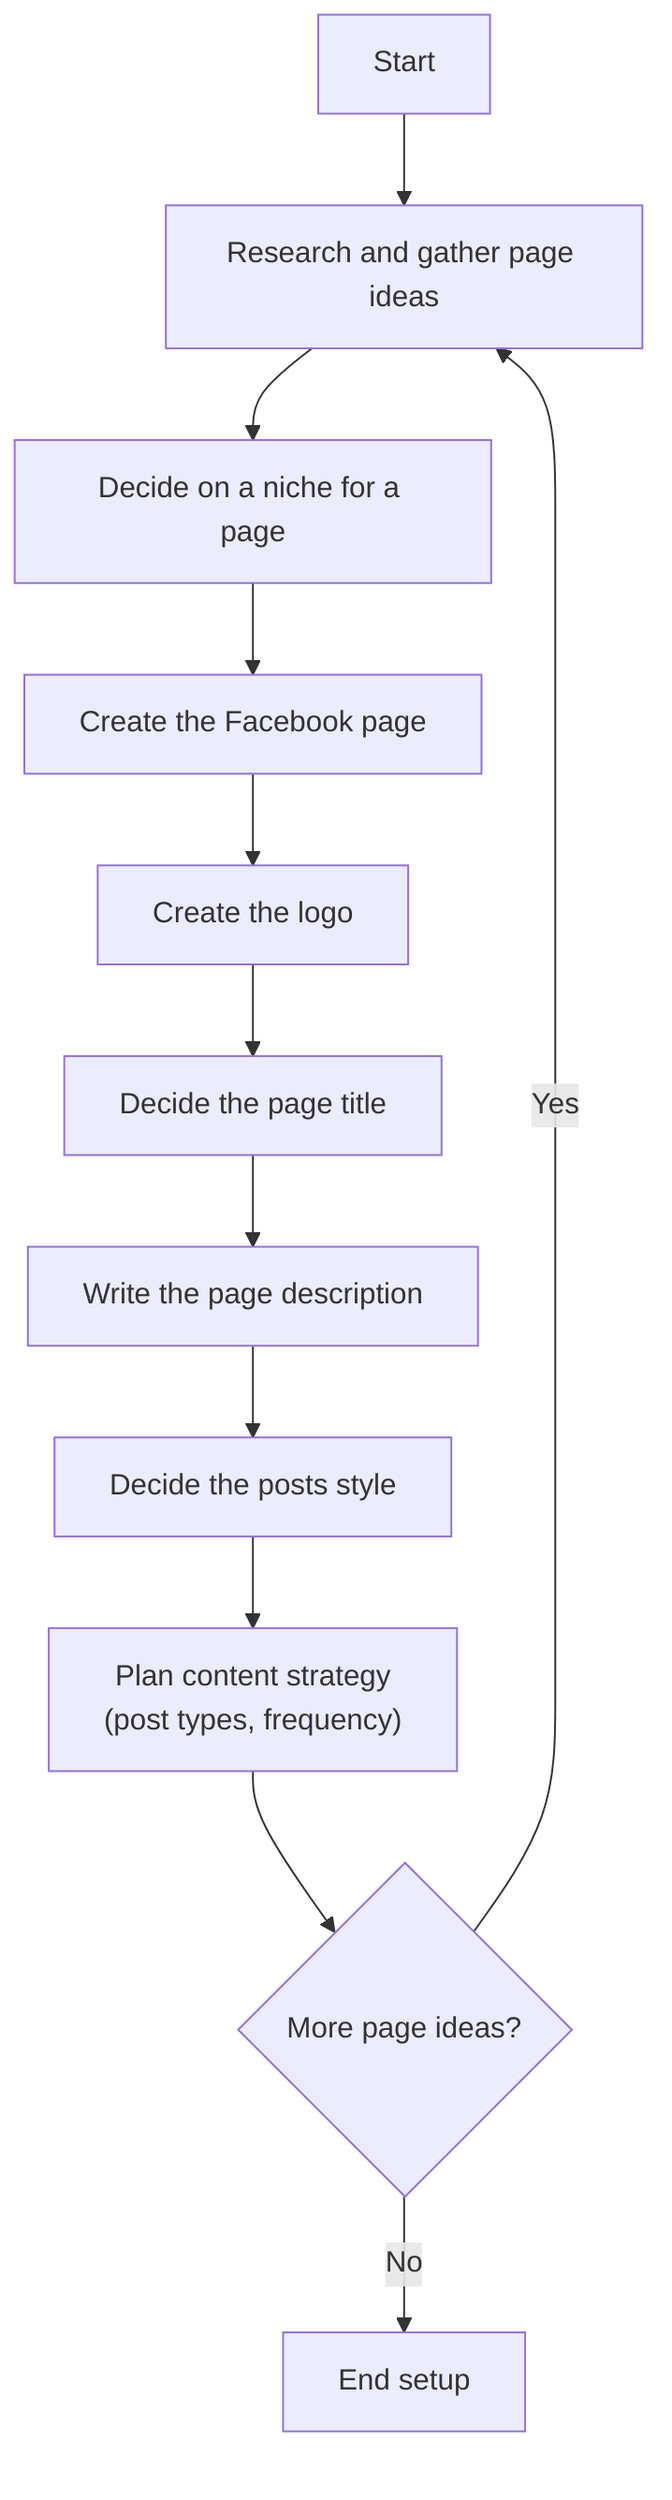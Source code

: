 flowchart TD
    Start --> GatherIdeas["Research and gather page ideas"]
    GatherIdeas --> DecideNiche["Decide on a niche for a page"]
    DecideNiche --> CreatePage["Create the Facebook page"]
    CreatePage --> CreateLogo["Create the logo"]
    CreateLogo --> DecideTitle["Decide the page title"]
    DecideTitle --> WriteDescription["Write the page description"]
    WriteDescription --> DecidePostStyle["Decide the posts style"]
    DecidePostStyle --> PlanContent["Plan content strategy\n(post types, frequency)"]
    PlanContent --> MoreIdeas{"More page ideas?"}
    MoreIdeas -- Yes --> GatherIdeas
    MoreIdeas -- No --> EndSetup["End setup"]